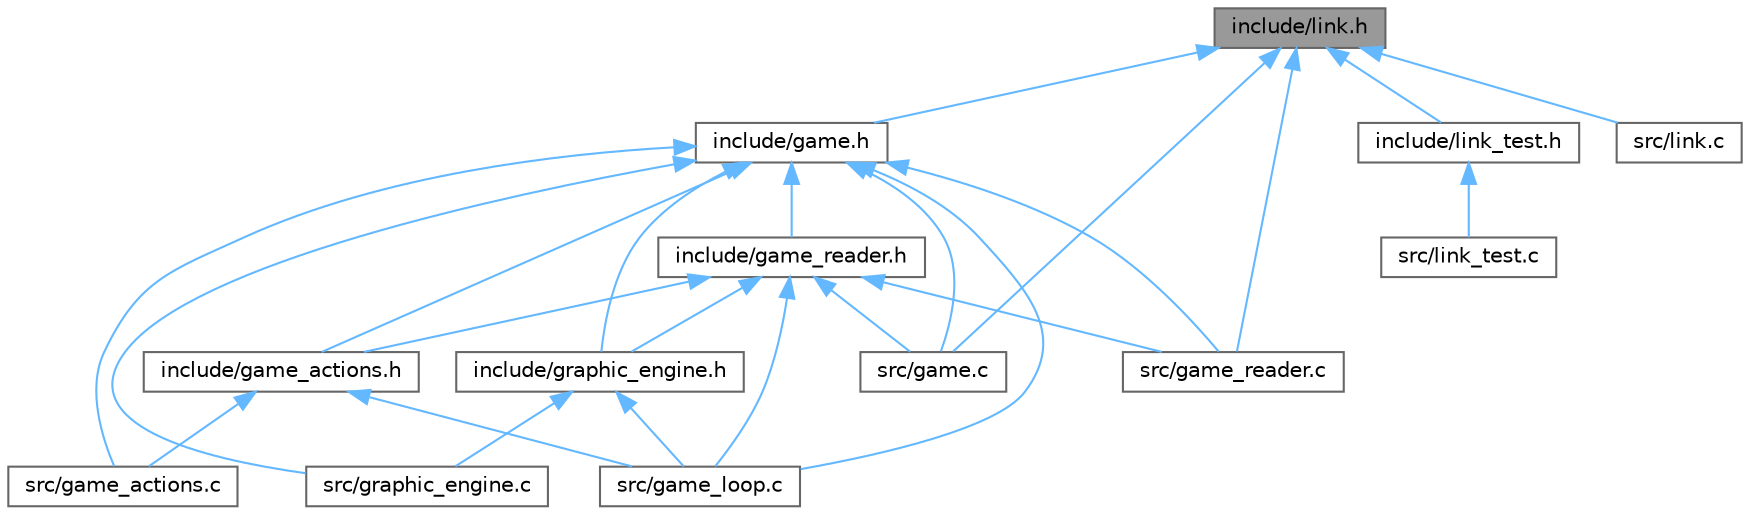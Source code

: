 digraph "include/link.h"
{
 // LATEX_PDF_SIZE
  bgcolor="transparent";
  edge [fontname=Helvetica,fontsize=10,labelfontname=Helvetica,labelfontsize=10];
  node [fontname=Helvetica,fontsize=10,shape=box,height=0.2,width=0.4];
  Node1 [id="Node000001",label="include/link.h",height=0.2,width=0.4,color="gray40", fillcolor="grey60", style="filled", fontcolor="black",tooltip="It defines the link module."];
  Node1 -> Node2 [id="edge24_Node000001_Node000002",dir="back",color="steelblue1",style="solid",tooltip=" "];
  Node2 [id="Node000002",label="include/game.h",height=0.2,width=0.4,color="grey40", fillcolor="white", style="filled",URL="$game_8h.html",tooltip="It defines the game interface."];
  Node2 -> Node3 [id="edge25_Node000002_Node000003",dir="back",color="steelblue1",style="solid",tooltip=" "];
  Node3 [id="Node000003",label="include/game_actions.h",height=0.2,width=0.4,color="grey40", fillcolor="white", style="filled",URL="$game__actions_8h.html",tooltip="It defines the game update interface."];
  Node3 -> Node4 [id="edge26_Node000003_Node000004",dir="back",color="steelblue1",style="solid",tooltip=" "];
  Node4 [id="Node000004",label="src/game_actions.c",height=0.2,width=0.4,color="grey40", fillcolor="white", style="filled",URL="$game__actions_8c.html",tooltip="It implements the game update through user actions."];
  Node3 -> Node5 [id="edge27_Node000003_Node000005",dir="back",color="steelblue1",style="solid",tooltip=" "];
  Node5 [id="Node000005",label="src/game_loop.c",height=0.2,width=0.4,color="grey40", fillcolor="white", style="filled",URL="$game__loop_8c.html",tooltip="It defines the game loop."];
  Node2 -> Node6 [id="edge28_Node000002_Node000006",dir="back",color="steelblue1",style="solid",tooltip=" "];
  Node6 [id="Node000006",label="include/game_reader.h",height=0.2,width=0.4,color="grey40", fillcolor="white", style="filled",URL="$game__reader_8h.html",tooltip="It loads all the game data into the program."];
  Node6 -> Node3 [id="edge29_Node000006_Node000003",dir="back",color="steelblue1",style="solid",tooltip=" "];
  Node6 -> Node7 [id="edge30_Node000006_Node000007",dir="back",color="steelblue1",style="solid",tooltip=" "];
  Node7 [id="Node000007",label="include/graphic_engine.h",height=0.2,width=0.4,color="grey40", fillcolor="white", style="filled",URL="$graphic__engine_8h.html",tooltip="It defines the textual graphic engine interface."];
  Node7 -> Node5 [id="edge31_Node000007_Node000005",dir="back",color="steelblue1",style="solid",tooltip=" "];
  Node7 -> Node8 [id="edge32_Node000007_Node000008",dir="back",color="steelblue1",style="solid",tooltip=" "];
  Node8 [id="Node000008",label="src/graphic_engine.c",height=0.2,width=0.4,color="grey40", fillcolor="white", style="filled",URL="$graphic__engine_8c.html",tooltip="It implements a textual graphic engine."];
  Node6 -> Node9 [id="edge33_Node000006_Node000009",dir="back",color="steelblue1",style="solid",tooltip=" "];
  Node9 [id="Node000009",label="src/game.c",height=0.2,width=0.4,color="grey40", fillcolor="white", style="filled",URL="$game_8c.html",tooltip="It implements the game structure."];
  Node6 -> Node5 [id="edge34_Node000006_Node000005",dir="back",color="steelblue1",style="solid",tooltip=" "];
  Node6 -> Node10 [id="edge35_Node000006_Node000010",dir="back",color="steelblue1",style="solid",tooltip=" "];
  Node10 [id="Node000010",label="src/game_reader.c",height=0.2,width=0.4,color="grey40", fillcolor="white", style="filled",URL="$game__reader_8c.html",tooltip="It loads and makes all the actions related to space management."];
  Node2 -> Node7 [id="edge36_Node000002_Node000007",dir="back",color="steelblue1",style="solid",tooltip=" "];
  Node2 -> Node9 [id="edge37_Node000002_Node000009",dir="back",color="steelblue1",style="solid",tooltip=" "];
  Node2 -> Node4 [id="edge38_Node000002_Node000004",dir="back",color="steelblue1",style="solid",tooltip=" "];
  Node2 -> Node5 [id="edge39_Node000002_Node000005",dir="back",color="steelblue1",style="solid",tooltip=" "];
  Node2 -> Node10 [id="edge40_Node000002_Node000010",dir="back",color="steelblue1",style="solid",tooltip=" "];
  Node2 -> Node8 [id="edge41_Node000002_Node000008",dir="back",color="steelblue1",style="solid",tooltip=" "];
  Node1 -> Node11 [id="edge42_Node000001_Node000011",dir="back",color="steelblue1",style="solid",tooltip=" "];
  Node11 [id="Node000011",label="include/link_test.h",height=0.2,width=0.4,color="grey40", fillcolor="white", style="filled",URL="$link__test_8h.html",tooltip="Link test function module."];
  Node11 -> Node12 [id="edge43_Node000011_Node000012",dir="back",color="steelblue1",style="solid",tooltip=" "];
  Node12 [id="Node000012",label="src/link_test.c",height=0.2,width=0.4,color="grey40", fillcolor="white", style="filled",URL="$link__test_8c.html",tooltip="It tests link module."];
  Node1 -> Node9 [id="edge44_Node000001_Node000009",dir="back",color="steelblue1",style="solid",tooltip=" "];
  Node1 -> Node10 [id="edge45_Node000001_Node000010",dir="back",color="steelblue1",style="solid",tooltip=" "];
  Node1 -> Node13 [id="edge46_Node000001_Node000013",dir="back",color="steelblue1",style="solid",tooltip=" "];
  Node13 [id="Node000013",label="src/link.c",height=0.2,width=0.4,color="grey40", fillcolor="white", style="filled",URL="$link_8c.html",tooltip="It implements the link module."];
}
